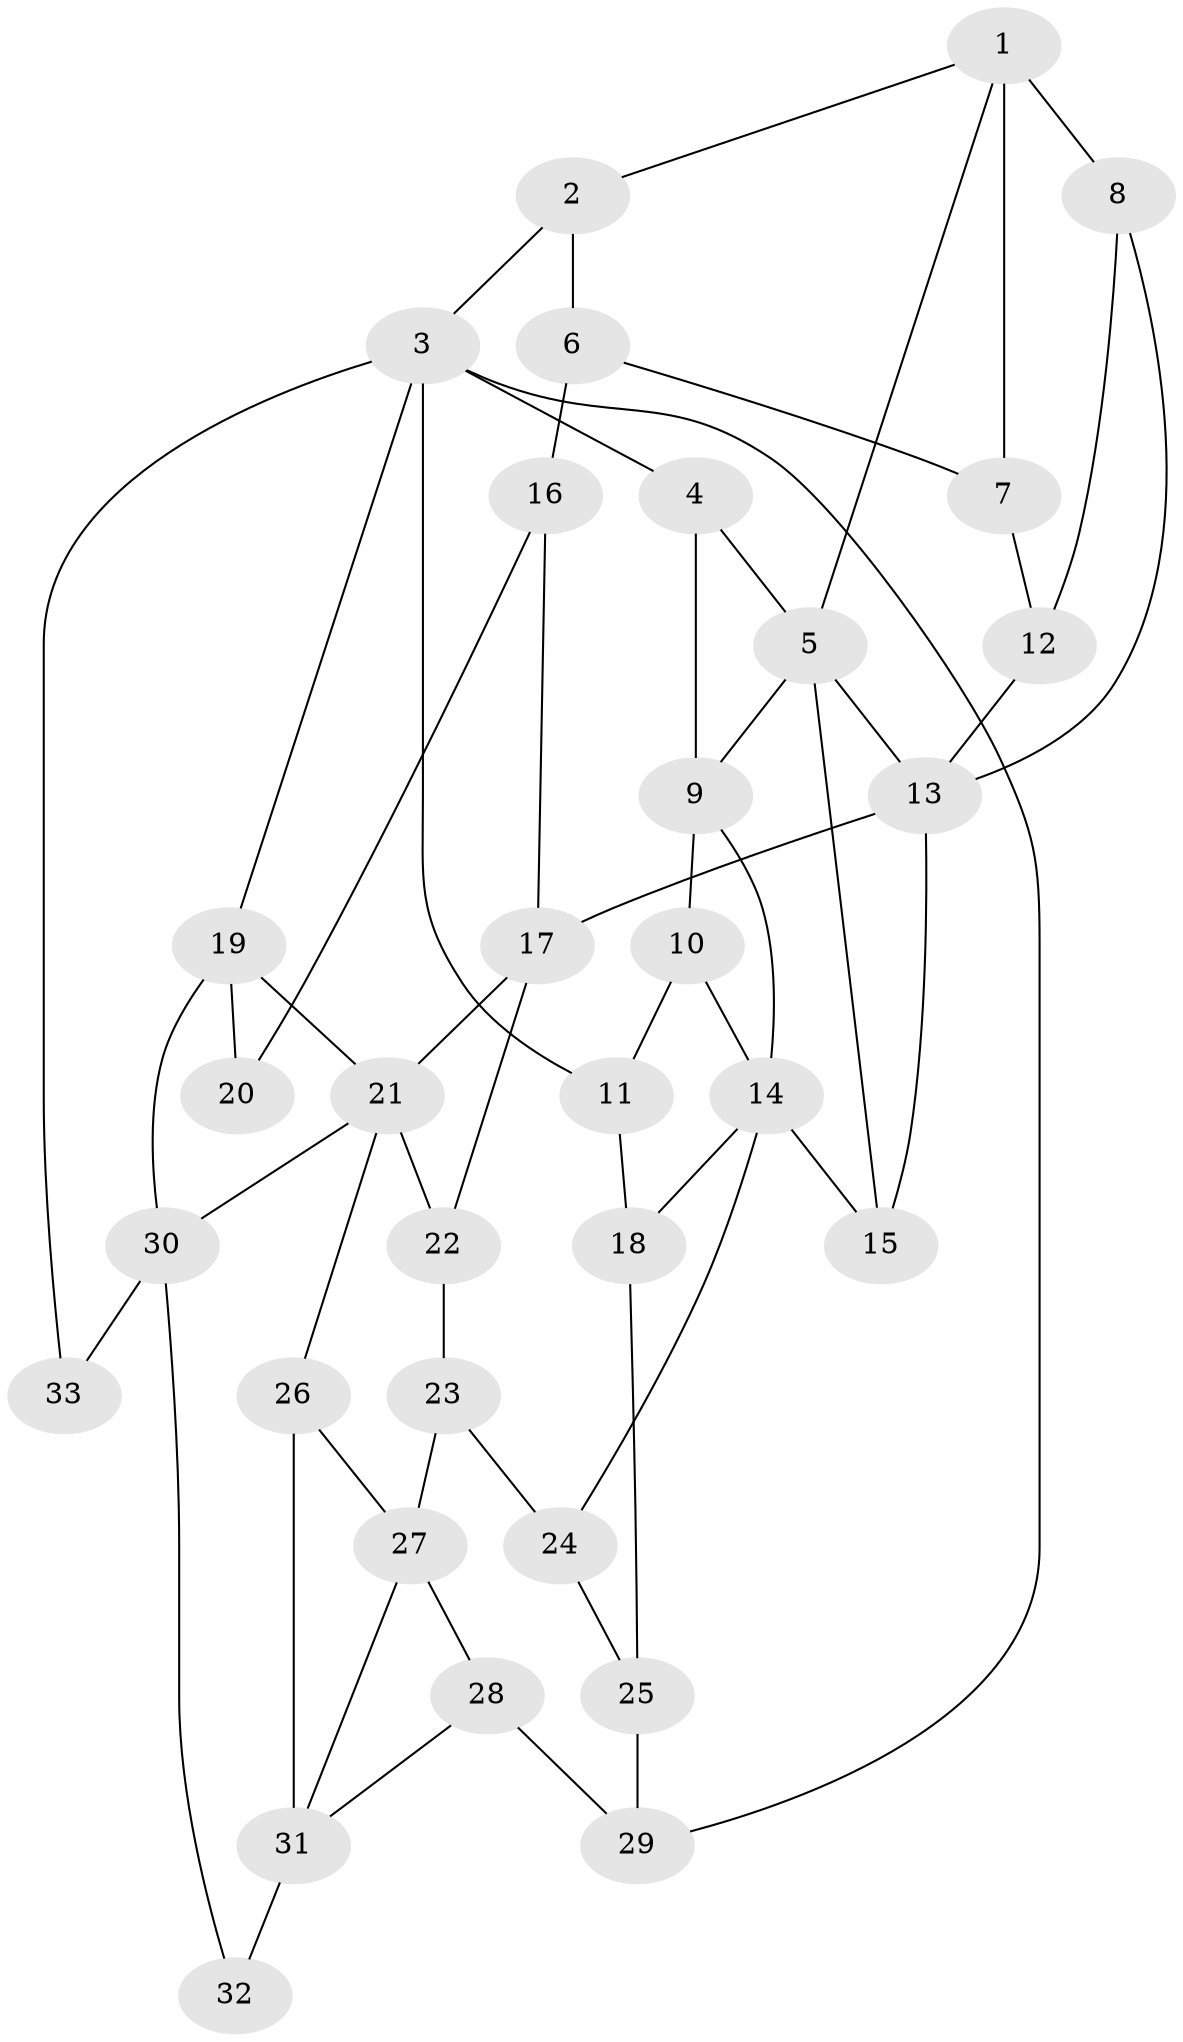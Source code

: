 // original degree distribution, {3: 0.018518518518518517, 6: 0.25925925925925924, 4: 0.2777777777777778, 5: 0.4444444444444444}
// Generated by graph-tools (version 1.1) at 2025/54/03/04/25 22:54:47]
// undirected, 33 vertices, 57 edges
graph export_dot {
  node [color=gray90,style=filled];
  1;
  2;
  3;
  4;
  5;
  6;
  7;
  8;
  9;
  10;
  11;
  12;
  13;
  14;
  15;
  16;
  17;
  18;
  19;
  20;
  21;
  22;
  23;
  24;
  25;
  26;
  27;
  28;
  29;
  30;
  31;
  32;
  33;
  1 -- 2 [weight=1.0];
  1 -- 5 [weight=1.0];
  1 -- 7 [weight=1.0];
  1 -- 8 [weight=2.0];
  2 -- 3 [weight=2.0];
  2 -- 6 [weight=2.0];
  3 -- 4 [weight=1.0];
  3 -- 11 [weight=2.0];
  3 -- 19 [weight=1.0];
  3 -- 29 [weight=1.0];
  3 -- 33 [weight=1.0];
  4 -- 5 [weight=1.0];
  4 -- 9 [weight=2.0];
  5 -- 9 [weight=1.0];
  5 -- 13 [weight=1.0];
  5 -- 15 [weight=1.0];
  6 -- 7 [weight=2.0];
  6 -- 16 [weight=2.0];
  7 -- 12 [weight=1.0];
  8 -- 12 [weight=1.0];
  8 -- 13 [weight=1.0];
  9 -- 10 [weight=1.0];
  9 -- 14 [weight=1.0];
  10 -- 11 [weight=1.0];
  10 -- 14 [weight=2.0];
  11 -- 18 [weight=3.0];
  12 -- 13 [weight=1.0];
  13 -- 15 [weight=1.0];
  13 -- 17 [weight=2.0];
  14 -- 15 [weight=1.0];
  14 -- 18 [weight=1.0];
  14 -- 24 [weight=1.0];
  16 -- 17 [weight=1.0];
  16 -- 20 [weight=1.0];
  17 -- 21 [weight=1.0];
  17 -- 22 [weight=1.0];
  18 -- 25 [weight=2.0];
  19 -- 20 [weight=2.0];
  19 -- 21 [weight=2.0];
  19 -- 30 [weight=1.0];
  21 -- 22 [weight=1.0];
  21 -- 26 [weight=1.0];
  21 -- 30 [weight=1.0];
  22 -- 23 [weight=1.0];
  23 -- 24 [weight=1.0];
  23 -- 27 [weight=2.0];
  24 -- 25 [weight=2.0];
  25 -- 29 [weight=2.0];
  26 -- 27 [weight=1.0];
  26 -- 31 [weight=2.0];
  27 -- 28 [weight=2.0];
  27 -- 31 [weight=1.0];
  28 -- 29 [weight=2.0];
  28 -- 31 [weight=1.0];
  30 -- 32 [weight=2.0];
  30 -- 33 [weight=2.0];
  31 -- 32 [weight=2.0];
}
